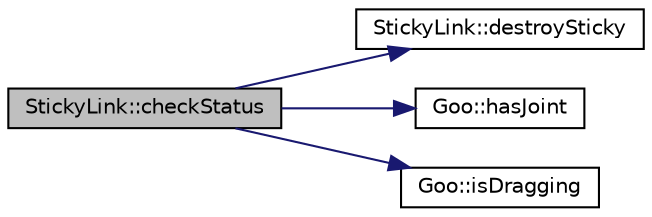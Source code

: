 digraph G
{
  edge [fontname="Helvetica",fontsize="10",labelfontname="Helvetica",labelfontsize="10"];
  node [fontname="Helvetica",fontsize="10",shape=record];
  rankdir="LR";
  Node1 [label="StickyLink::checkStatus",height=0.2,width=0.4,color="black", fillcolor="grey75", style="filled" fontcolor="black"];
  Node1 -> Node2 [color="midnightblue",fontsize="10",style="solid",fontname="Helvetica"];
  Node2 [label="StickyLink::destroySticky",height=0.2,width=0.4,color="black", fillcolor="white", style="filled",URL="$classStickyLink.html#af16a03d9ee4f759beee5d61158541320"];
  Node1 -> Node3 [color="midnightblue",fontsize="10",style="solid",fontname="Helvetica"];
  Node3 [label="Goo::hasJoint",height=0.2,width=0.4,color="black", fillcolor="white", style="filled",URL="$classGoo.html#ae809f97fb4c0c7f58a63cbed66f0ba5c"];
  Node1 -> Node4 [color="midnightblue",fontsize="10",style="solid",fontname="Helvetica"];
  Node4 [label="Goo::isDragging",height=0.2,width=0.4,color="black", fillcolor="white", style="filled",URL="$classGoo.html#a9c348d89e111f2cd91717e5b743c9c04"];
}
